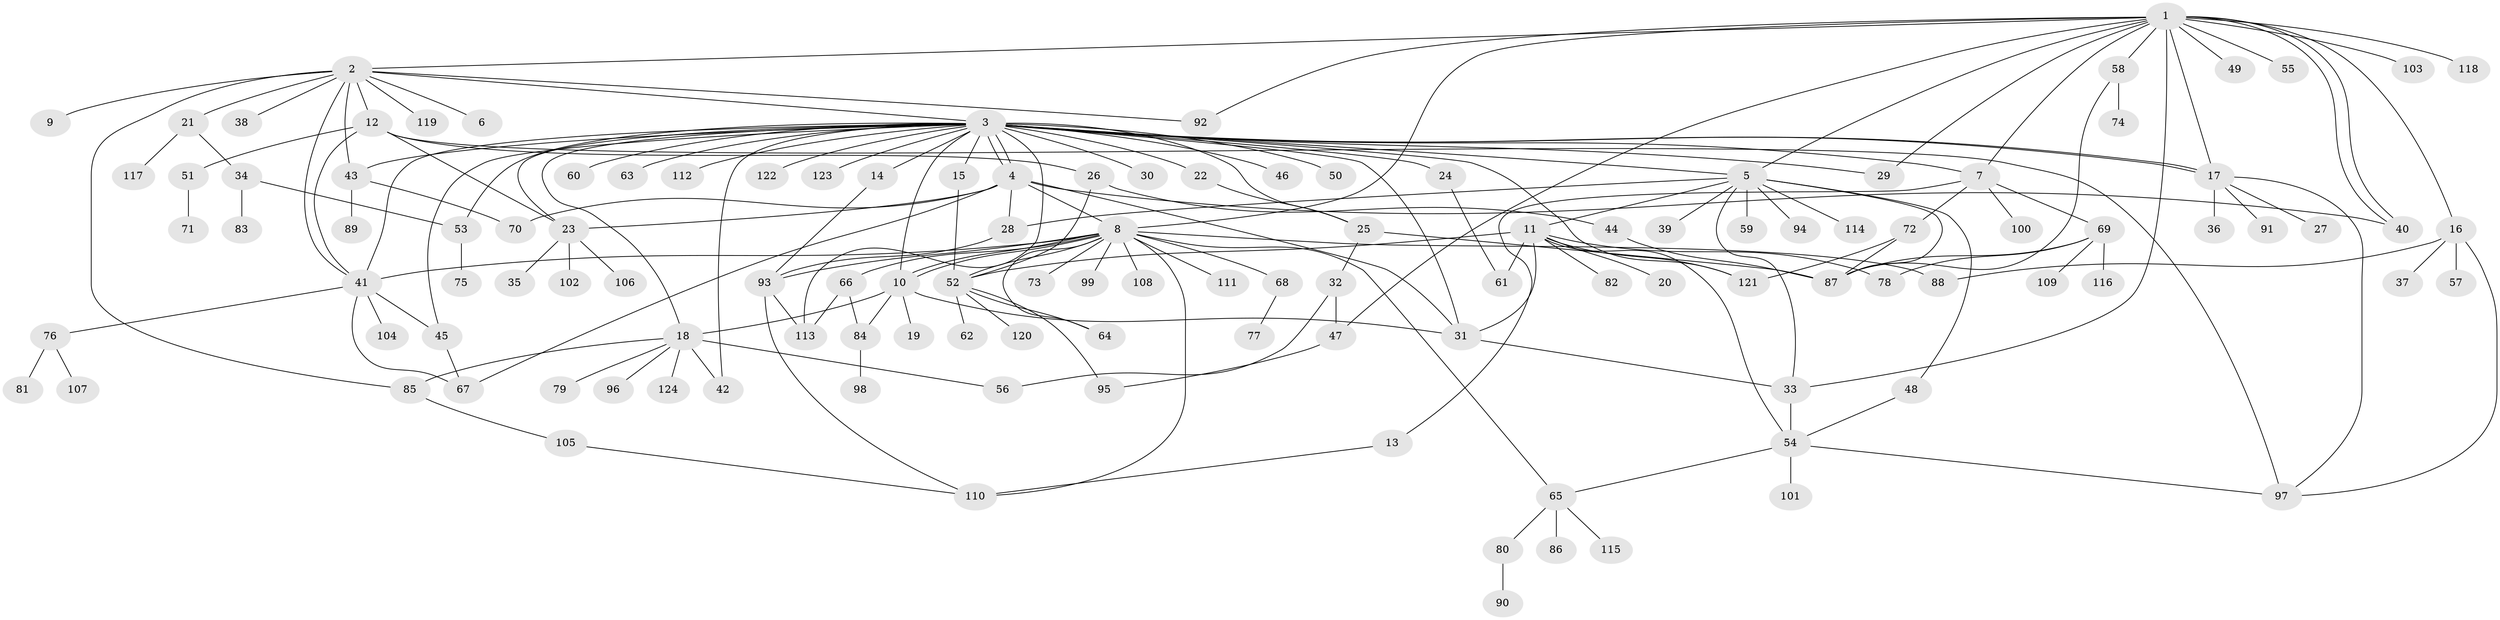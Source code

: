 // Generated by graph-tools (version 1.1) at 2025/01/03/09/25 03:01:43]
// undirected, 124 vertices, 187 edges
graph export_dot {
graph [start="1"]
  node [color=gray90,style=filled];
  1;
  2;
  3;
  4;
  5;
  6;
  7;
  8;
  9;
  10;
  11;
  12;
  13;
  14;
  15;
  16;
  17;
  18;
  19;
  20;
  21;
  22;
  23;
  24;
  25;
  26;
  27;
  28;
  29;
  30;
  31;
  32;
  33;
  34;
  35;
  36;
  37;
  38;
  39;
  40;
  41;
  42;
  43;
  44;
  45;
  46;
  47;
  48;
  49;
  50;
  51;
  52;
  53;
  54;
  55;
  56;
  57;
  58;
  59;
  60;
  61;
  62;
  63;
  64;
  65;
  66;
  67;
  68;
  69;
  70;
  71;
  72;
  73;
  74;
  75;
  76;
  77;
  78;
  79;
  80;
  81;
  82;
  83;
  84;
  85;
  86;
  87;
  88;
  89;
  90;
  91;
  92;
  93;
  94;
  95;
  96;
  97;
  98;
  99;
  100;
  101;
  102;
  103;
  104;
  105;
  106;
  107;
  108;
  109;
  110;
  111;
  112;
  113;
  114;
  115;
  116;
  117;
  118;
  119;
  120;
  121;
  122;
  123;
  124;
  1 -- 2;
  1 -- 5;
  1 -- 7;
  1 -- 8;
  1 -- 16;
  1 -- 17;
  1 -- 29;
  1 -- 33;
  1 -- 40;
  1 -- 40;
  1 -- 47;
  1 -- 49;
  1 -- 55;
  1 -- 58;
  1 -- 92;
  1 -- 103;
  1 -- 118;
  2 -- 3;
  2 -- 6;
  2 -- 9;
  2 -- 12;
  2 -- 21;
  2 -- 38;
  2 -- 41;
  2 -- 43;
  2 -- 85;
  2 -- 92;
  2 -- 119;
  3 -- 4;
  3 -- 4;
  3 -- 5;
  3 -- 7;
  3 -- 10;
  3 -- 14;
  3 -- 15;
  3 -- 17;
  3 -- 17;
  3 -- 18;
  3 -- 22;
  3 -- 23;
  3 -- 24;
  3 -- 25;
  3 -- 29;
  3 -- 30;
  3 -- 31;
  3 -- 41;
  3 -- 42;
  3 -- 43;
  3 -- 45;
  3 -- 46;
  3 -- 50;
  3 -- 53;
  3 -- 60;
  3 -- 63;
  3 -- 112;
  3 -- 113;
  3 -- 121;
  3 -- 122;
  3 -- 123;
  4 -- 8;
  4 -- 23;
  4 -- 28;
  4 -- 31;
  4 -- 40;
  4 -- 67;
  4 -- 70;
  5 -- 11;
  5 -- 28;
  5 -- 33;
  5 -- 39;
  5 -- 48;
  5 -- 59;
  5 -- 87;
  5 -- 94;
  5 -- 114;
  7 -- 13;
  7 -- 69;
  7 -- 72;
  7 -- 100;
  8 -- 10;
  8 -- 10;
  8 -- 41;
  8 -- 52;
  8 -- 64;
  8 -- 65;
  8 -- 66;
  8 -- 68;
  8 -- 73;
  8 -- 88;
  8 -- 93;
  8 -- 99;
  8 -- 108;
  8 -- 110;
  8 -- 111;
  10 -- 18;
  10 -- 19;
  10 -- 31;
  10 -- 84;
  11 -- 20;
  11 -- 31;
  11 -- 52;
  11 -- 54;
  11 -- 61;
  11 -- 78;
  11 -- 82;
  11 -- 121;
  12 -- 23;
  12 -- 26;
  12 -- 41;
  12 -- 51;
  12 -- 97;
  13 -- 110;
  14 -- 93;
  15 -- 52;
  16 -- 37;
  16 -- 57;
  16 -- 88;
  16 -- 97;
  17 -- 27;
  17 -- 36;
  17 -- 91;
  17 -- 97;
  18 -- 42;
  18 -- 56;
  18 -- 79;
  18 -- 85;
  18 -- 96;
  18 -- 124;
  21 -- 34;
  21 -- 117;
  22 -- 25;
  23 -- 35;
  23 -- 102;
  23 -- 106;
  24 -- 61;
  25 -- 32;
  25 -- 87;
  26 -- 44;
  26 -- 52;
  28 -- 93;
  31 -- 33;
  32 -- 47;
  32 -- 56;
  33 -- 54;
  34 -- 53;
  34 -- 83;
  41 -- 45;
  41 -- 67;
  41 -- 76;
  41 -- 104;
  43 -- 70;
  43 -- 89;
  44 -- 87;
  45 -- 67;
  47 -- 95;
  48 -- 54;
  51 -- 71;
  52 -- 62;
  52 -- 64;
  52 -- 95;
  52 -- 120;
  53 -- 75;
  54 -- 65;
  54 -- 97;
  54 -- 101;
  58 -- 74;
  58 -- 87;
  65 -- 80;
  65 -- 86;
  65 -- 115;
  66 -- 84;
  66 -- 113;
  68 -- 77;
  69 -- 78;
  69 -- 87;
  69 -- 109;
  69 -- 116;
  72 -- 87;
  72 -- 121;
  76 -- 81;
  76 -- 107;
  80 -- 90;
  84 -- 98;
  85 -- 105;
  93 -- 110;
  93 -- 113;
  105 -- 110;
}

